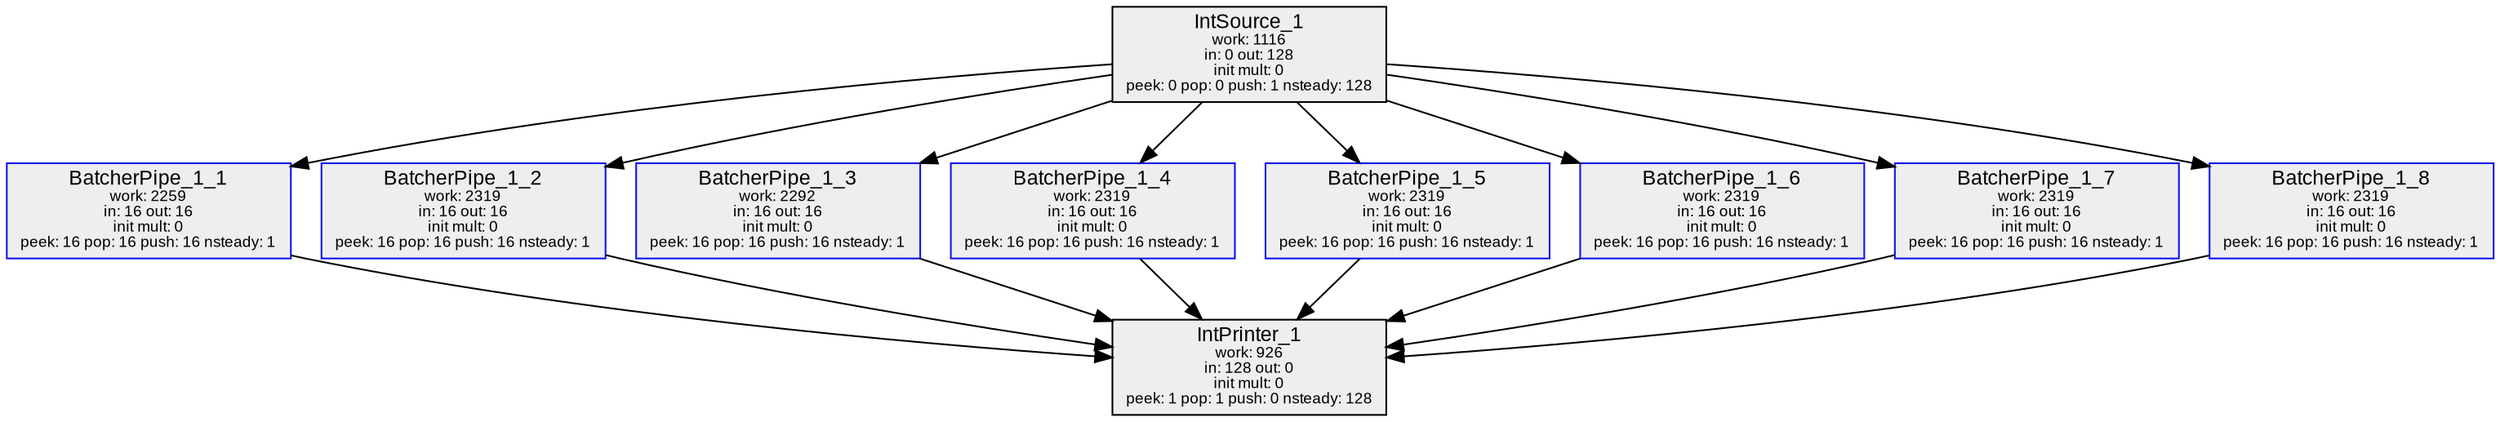 digraph prof {
ratio=fill; margin=0; nodesep=0.25; ranksep=0.5;
node [style=filled; fillcolor="#EEEEEE"; shape=box; fontname="arial"];
edge [fontname="arial"; fontsize=9;];
IntSource_1[label=<<FONT POINT-SIZE="12">IntSource_1</FONT><BR/><FONT POINT-SIZE="9">work: 1116</FONT><BR/><FONT POINT-SIZE="9">in: 0 out: 128</FONT><BR/><FONT POINT-SIZE="9">init mult: 0</FONT><BR/><FONT POINT-SIZE="9">peek: 0 pop: 0 push: 1 nsteady: 128</FONT>>;];
BatcherPipe_1_1[color="#1111EE";label=<<FONT POINT-SIZE="12">BatcherPipe_1_1</FONT><BR/><FONT POINT-SIZE="9">work: 2259</FONT><BR/><FONT POINT-SIZE="9">in: 16 out: 16</FONT><BR/><FONT POINT-SIZE="9">init mult: 0</FONT><BR/><FONT POINT-SIZE="9">peek: 16 pop: 16 push: 16 nsteady: 1</FONT>>;];
IntSource_1 -> BatcherPipe_1_1;
BatcherPipe_1_2[color="#1111EE";label=<<FONT POINT-SIZE="12">BatcherPipe_1_2</FONT><BR/><FONT POINT-SIZE="9">work: 2319</FONT><BR/><FONT POINT-SIZE="9">in: 16 out: 16</FONT><BR/><FONT POINT-SIZE="9">init mult: 0</FONT><BR/><FONT POINT-SIZE="9">peek: 16 pop: 16 push: 16 nsteady: 1</FONT>>;];
IntSource_1 -> BatcherPipe_1_2;
BatcherPipe_1_3[color="#1111EE";label=<<FONT POINT-SIZE="12">BatcherPipe_1_3</FONT><BR/><FONT POINT-SIZE="9">work: 2292</FONT><BR/><FONT POINT-SIZE="9">in: 16 out: 16</FONT><BR/><FONT POINT-SIZE="9">init mult: 0</FONT><BR/><FONT POINT-SIZE="9">peek: 16 pop: 16 push: 16 nsteady: 1</FONT>>;];
IntSource_1 -> BatcherPipe_1_3;
BatcherPipe_1_4[color="#1111EE";label=<<FONT POINT-SIZE="12">BatcherPipe_1_4</FONT><BR/><FONT POINT-SIZE="9">work: 2319</FONT><BR/><FONT POINT-SIZE="9">in: 16 out: 16</FONT><BR/><FONT POINT-SIZE="9">init mult: 0</FONT><BR/><FONT POINT-SIZE="9">peek: 16 pop: 16 push: 16 nsteady: 1</FONT>>;];
IntSource_1 -> BatcherPipe_1_4;
BatcherPipe_1_5[color="#1111EE";label=<<FONT POINT-SIZE="12">BatcherPipe_1_5</FONT><BR/><FONT POINT-SIZE="9">work: 2319</FONT><BR/><FONT POINT-SIZE="9">in: 16 out: 16</FONT><BR/><FONT POINT-SIZE="9">init mult: 0</FONT><BR/><FONT POINT-SIZE="9">peek: 16 pop: 16 push: 16 nsteady: 1</FONT>>;];
IntSource_1 -> BatcherPipe_1_5;
BatcherPipe_1_6[color="#1111EE";label=<<FONT POINT-SIZE="12">BatcherPipe_1_6</FONT><BR/><FONT POINT-SIZE="9">work: 2319</FONT><BR/><FONT POINT-SIZE="9">in: 16 out: 16</FONT><BR/><FONT POINT-SIZE="9">init mult: 0</FONT><BR/><FONT POINT-SIZE="9">peek: 16 pop: 16 push: 16 nsteady: 1</FONT>>;];
IntSource_1 -> BatcherPipe_1_6;
BatcherPipe_1_7[color="#1111EE";label=<<FONT POINT-SIZE="12">BatcherPipe_1_7</FONT><BR/><FONT POINT-SIZE="9">work: 2319</FONT><BR/><FONT POINT-SIZE="9">in: 16 out: 16</FONT><BR/><FONT POINT-SIZE="9">init mult: 0</FONT><BR/><FONT POINT-SIZE="9">peek: 16 pop: 16 push: 16 nsteady: 1</FONT>>;];
IntSource_1 -> BatcherPipe_1_7;
BatcherPipe_1_8[color="#1111EE";label=<<FONT POINT-SIZE="12">BatcherPipe_1_8</FONT><BR/><FONT POINT-SIZE="9">work: 2319</FONT><BR/><FONT POINT-SIZE="9">in: 16 out: 16</FONT><BR/><FONT POINT-SIZE="9">init mult: 0</FONT><BR/><FONT POINT-SIZE="9">peek: 16 pop: 16 push: 16 nsteady: 1</FONT>>;];
IntSource_1 -> BatcherPipe_1_8;
IntPrinter_1[label=<<FONT POINT-SIZE="12">IntPrinter_1</FONT><BR/><FONT POINT-SIZE="9">work: 926</FONT><BR/><FONT POINT-SIZE="9">in: 128 out: 0</FONT><BR/><FONT POINT-SIZE="9">init mult: 0</FONT><BR/><FONT POINT-SIZE="9">peek: 1 pop: 1 push: 0 nsteady: 128</FONT>>;];
BatcherPipe_1_1 -> IntPrinter_1;
BatcherPipe_1_2 -> IntPrinter_1;
BatcherPipe_1_3 -> IntPrinter_1;
BatcherPipe_1_4 -> IntPrinter_1;
BatcherPipe_1_5 -> IntPrinter_1;
BatcherPipe_1_6 -> IntPrinter_1;
BatcherPipe_1_7 -> IntPrinter_1;
BatcherPipe_1_8 -> IntPrinter_1;
}